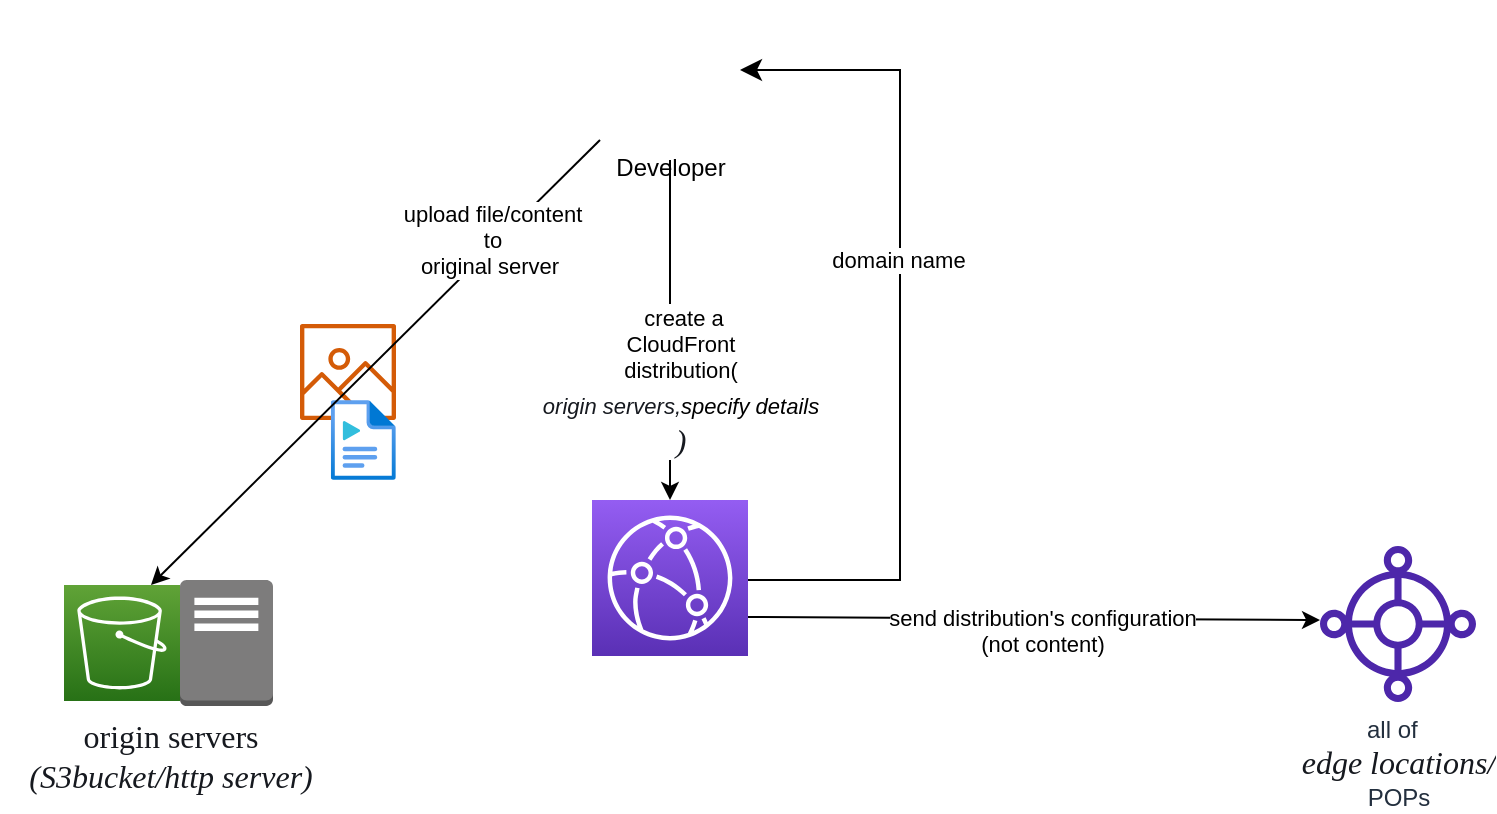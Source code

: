 <mxfile version="21.3.8" type="github">
  <diagram name="Page-1" id="1PCz-_0yKPqa13gkMKuP">
    <mxGraphModel dx="1221" dy="668" grid="1" gridSize="10" guides="1" tooltips="1" connect="1" arrows="1" fold="1" page="1" pageScale="1" pageWidth="850" pageHeight="1100" math="0" shadow="0">
      <root>
        <mxCell id="0" />
        <mxCell id="1" parent="0" />
        <mxCell id="hrbTyOzwffadt4rG0ZKK-1" value="" style="sketch=0;points=[[0,0,0],[0.25,0,0],[0.5,0,0],[0.75,0,0],[1,0,0],[0,1,0],[0.25,1,0],[0.5,1,0],[0.75,1,0],[1,1,0],[0,0.25,0],[0,0.5,0],[0,0.75,0],[1,0.25,0],[1,0.5,0],[1,0.75,0]];outlineConnect=0;fontColor=#232F3E;gradientColor=#945DF2;gradientDirection=north;fillColor=#5A30B5;strokeColor=#ffffff;dashed=0;verticalLabelPosition=bottom;verticalAlign=top;align=center;html=1;fontSize=12;fontStyle=0;aspect=fixed;shape=mxgraph.aws4.resourceIcon;resIcon=mxgraph.aws4.cloudfront;" vertex="1" parent="1">
          <mxGeometry x="376" y="360" width="78" height="78" as="geometry" />
        </mxCell>
        <mxCell id="hrbTyOzwffadt4rG0ZKK-2" value="" style="sketch=0;points=[[0,0,0],[0.25,0,0],[0.5,0,0],[0.75,0,0],[1,0,0],[0,1,0],[0.25,1,0],[0.5,1,0],[0.75,1,0],[1,1,0],[0,0.25,0],[0,0.5,0],[0,0.75,0],[1,0.25,0],[1,0.5,0],[1,0.75,0]];outlineConnect=0;fontColor=#232F3E;gradientColor=#60A337;gradientDirection=north;fillColor=#277116;strokeColor=#ffffff;dashed=0;verticalLabelPosition=bottom;verticalAlign=top;align=center;html=1;fontSize=12;fontStyle=0;aspect=fixed;shape=mxgraph.aws4.resourceIcon;resIcon=mxgraph.aws4.s3;" vertex="1" parent="1">
          <mxGeometry x="112" y="402.5" width="58" height="58" as="geometry" />
        </mxCell>
        <mxCell id="hrbTyOzwffadt4rG0ZKK-4" value="" style="outlineConnect=0;dashed=0;verticalLabelPosition=bottom;verticalAlign=top;align=center;html=1;shape=mxgraph.aws3.traditional_server;fillColor=#7D7C7C;gradientColor=none;" vertex="1" parent="1">
          <mxGeometry x="170" y="400" width="46.5" height="63" as="geometry" />
        </mxCell>
        <mxCell id="hrbTyOzwffadt4rG0ZKK-5" value="&lt;span style=&quot;color: rgb(22, 25, 31); font-family: &amp;quot;Amazon Ember&amp;quot;; font-size: 16px; text-align: left; background-color: rgb(255, 255, 255);&quot;&gt;origin servers&lt;br&gt;&lt;i&gt;(S3bucket/http server)&lt;/i&gt;&lt;br&gt;&lt;/span&gt;" style="text;html=1;align=center;verticalAlign=middle;resizable=0;points=[];autosize=1;strokeColor=none;fillColor=none;" vertex="1" parent="1">
          <mxGeometry x="80" y="463" width="170" height="50" as="geometry" />
        </mxCell>
        <mxCell id="hrbTyOzwffadt4rG0ZKK-6" value="Developer" style="shape=image;html=1;verticalAlign=top;verticalLabelPosition=bottom;labelBackgroundColor=#ffffff;imageAspect=0;aspect=fixed;image=https://cdn3.iconfinder.com/data/icons/developerkit/png/User%20Alt.png" vertex="1" parent="1">
          <mxGeometry x="380" y="110" width="70" height="70" as="geometry" />
        </mxCell>
        <mxCell id="hrbTyOzwffadt4rG0ZKK-7" value="" style="shape=image;imageAspect=0;aspect=fixed;verticalLabelPosition=bottom;verticalAlign=top;image=https://cdn.onlinewebfonts.com/svg/img_500854.png;" vertex="1" parent="1">
          <mxGeometry x="197.47" y="300" width="47.93" height="40" as="geometry" />
        </mxCell>
        <mxCell id="hrbTyOzwffadt4rG0ZKK-8" value="" style="sketch=0;outlineConnect=0;fontColor=#232F3E;gradientColor=none;fillColor=#D45B07;strokeColor=none;dashed=0;verticalLabelPosition=bottom;verticalAlign=top;align=center;html=1;fontSize=12;fontStyle=0;aspect=fixed;pointerEvents=1;shape=mxgraph.aws4.container_registry_image;" vertex="1" parent="1">
          <mxGeometry x="230" y="272" width="48" height="48" as="geometry" />
        </mxCell>
        <mxCell id="hrbTyOzwffadt4rG0ZKK-9" value="" style="image;aspect=fixed;html=1;points=[];align=center;fontSize=12;image=img/lib/azure2/general/Media_File.svg;" vertex="1" parent="1">
          <mxGeometry x="245.4" y="310" width="32.5" height="40" as="geometry" />
        </mxCell>
        <mxCell id="hrbTyOzwffadt4rG0ZKK-10" value="" style="endArrow=classic;html=1;rounded=0;entryX=0.75;entryY=0;entryDx=0;entryDy=0;entryPerimeter=0;exitX=0;exitY=1;exitDx=0;exitDy=0;" edge="1" parent="1" source="hrbTyOzwffadt4rG0ZKK-6" target="hrbTyOzwffadt4rG0ZKK-2">
          <mxGeometry width="50" height="50" relative="1" as="geometry">
            <mxPoint x="330" y="350" as="sourcePoint" />
            <mxPoint x="380" y="300" as="targetPoint" />
          </mxGeometry>
        </mxCell>
        <mxCell id="hrbTyOzwffadt4rG0ZKK-11" value="upload file/content &lt;br&gt;to &lt;br&gt;original server&amp;nbsp;" style="edgeLabel;html=1;align=center;verticalAlign=middle;resizable=0;points=[];" vertex="1" connectable="0" parent="hrbTyOzwffadt4rG0ZKK-10">
          <mxGeometry x="-0.538" y="-3" relative="1" as="geometry">
            <mxPoint as="offset" />
          </mxGeometry>
        </mxCell>
        <mxCell id="hrbTyOzwffadt4rG0ZKK-12" value="" style="endArrow=classic;html=1;rounded=0;entryX=0.5;entryY=0;entryDx=0;entryDy=0;entryPerimeter=0;" edge="1" parent="1" target="hrbTyOzwffadt4rG0ZKK-1">
          <mxGeometry width="50" height="50" relative="1" as="geometry">
            <mxPoint x="415" y="190" as="sourcePoint" />
            <mxPoint x="420" y="390" as="targetPoint" />
          </mxGeometry>
        </mxCell>
        <mxCell id="hrbTyOzwffadt4rG0ZKK-13" value="Text" style="edgeLabel;html=1;align=center;verticalAlign=middle;resizable=0;points=[];" vertex="1" connectable="0" parent="hrbTyOzwffadt4rG0ZKK-12">
          <mxGeometry x="-0.084" y="-3" relative="1" as="geometry">
            <mxPoint as="offset" />
          </mxGeometry>
        </mxCell>
        <mxCell id="hrbTyOzwffadt4rG0ZKK-14" value="&amp;nbsp;create a&lt;br&gt;&amp;nbsp;CloudFront&amp;nbsp;&lt;br&gt;distribution(&lt;br&gt;&lt;span style=&quot;color: rgb(22, 25, 31); text-align: left;&quot;&gt;&lt;i style=&quot;&quot;&gt;&lt;font style=&quot;font-size: 11px;&quot;&gt;origin servers,&lt;/font&gt;&lt;/i&gt;&lt;/span&gt;&lt;i&gt;specify details&lt;span style=&quot;color: rgb(22, 25, 31); text-align: left;&quot;&gt;&lt;font style=&quot;&quot; size=&quot;3&quot;&gt;&lt;br&gt;&lt;/font&gt;&lt;span style=&quot;font-family: &amp;quot;Amazon Ember&amp;quot;; font-size: 16px;&quot;&gt;)&lt;/span&gt;&lt;/span&gt;&lt;/i&gt;" style="edgeLabel;html=1;align=center;verticalAlign=middle;resizable=0;points=[];" vertex="1" connectable="0" parent="hrbTyOzwffadt4rG0ZKK-12">
          <mxGeometry x="-0.138" relative="1" as="geometry">
            <mxPoint x="5" y="37" as="offset" />
          </mxGeometry>
        </mxCell>
        <mxCell id="hrbTyOzwffadt4rG0ZKK-16" value="" style="edgeStyle=elbowEdgeStyle;elbow=horizontal;endArrow=classic;html=1;curved=0;rounded=0;endSize=8;startSize=8;" edge="1" parent="1" target="hrbTyOzwffadt4rG0ZKK-6">
          <mxGeometry width="50" height="50" relative="1" as="geometry">
            <mxPoint x="454" y="400" as="sourcePoint" />
            <mxPoint x="600" y="120" as="targetPoint" />
            <Array as="points">
              <mxPoint x="530" y="280" />
            </Array>
          </mxGeometry>
        </mxCell>
        <mxCell id="hrbTyOzwffadt4rG0ZKK-17" value="domain name" style="edgeLabel;html=1;align=center;verticalAlign=middle;resizable=0;points=[];" vertex="1" connectable="0" parent="hrbTyOzwffadt4rG0ZKK-16">
          <mxGeometry x="0.149" y="1" relative="1" as="geometry">
            <mxPoint as="offset" />
          </mxGeometry>
        </mxCell>
        <mxCell id="hrbTyOzwffadt4rG0ZKK-18" value="" style="endArrow=classic;html=1;rounded=0;exitX=1;exitY=0.75;exitDx=0;exitDy=0;exitPerimeter=0;" edge="1" parent="1" source="hrbTyOzwffadt4rG0ZKK-1">
          <mxGeometry width="50" height="50" relative="1" as="geometry">
            <mxPoint x="380" y="280" as="sourcePoint" />
            <mxPoint x="740" y="420" as="targetPoint" />
          </mxGeometry>
        </mxCell>
        <mxCell id="hrbTyOzwffadt4rG0ZKK-19" value="send distribution&#39;s configuration &lt;br&gt;(not content)&lt;br&gt;&amp;nbsp;" style="edgeLabel;html=1;align=center;verticalAlign=middle;resizable=0;points=[];" vertex="1" connectable="0" parent="hrbTyOzwffadt4rG0ZKK-18">
          <mxGeometry x="0.289" y="-1" relative="1" as="geometry">
            <mxPoint x="-38" y="11" as="offset" />
          </mxGeometry>
        </mxCell>
        <mxCell id="hrbTyOzwffadt4rG0ZKK-20" value="all of&amp;nbsp;&amp;nbsp;&lt;br style=&quot;border-color: var(--border-color); color: rgb(0, 0, 0); font-size: 11px;&quot;&gt;&lt;em style=&quot;border-color: var(--border-color); color: rgb(22, 25, 31); font-family: &amp;quot;Amazon Ember&amp;quot;; font-size: 16px; text-align: left;&quot;&gt;edge locations/&lt;br&gt;&lt;/em&gt;POPs" style="sketch=0;outlineConnect=0;fontColor=#232F3E;gradientColor=none;fillColor=#4D27AA;strokeColor=none;dashed=0;verticalLabelPosition=bottom;verticalAlign=top;align=center;html=1;fontSize=12;fontStyle=0;aspect=fixed;pointerEvents=1;shape=mxgraph.aws4.cloud_wan_virtual_pop;" vertex="1" parent="1">
          <mxGeometry x="740" y="383" width="78" height="78" as="geometry" />
        </mxCell>
      </root>
    </mxGraphModel>
  </diagram>
</mxfile>
